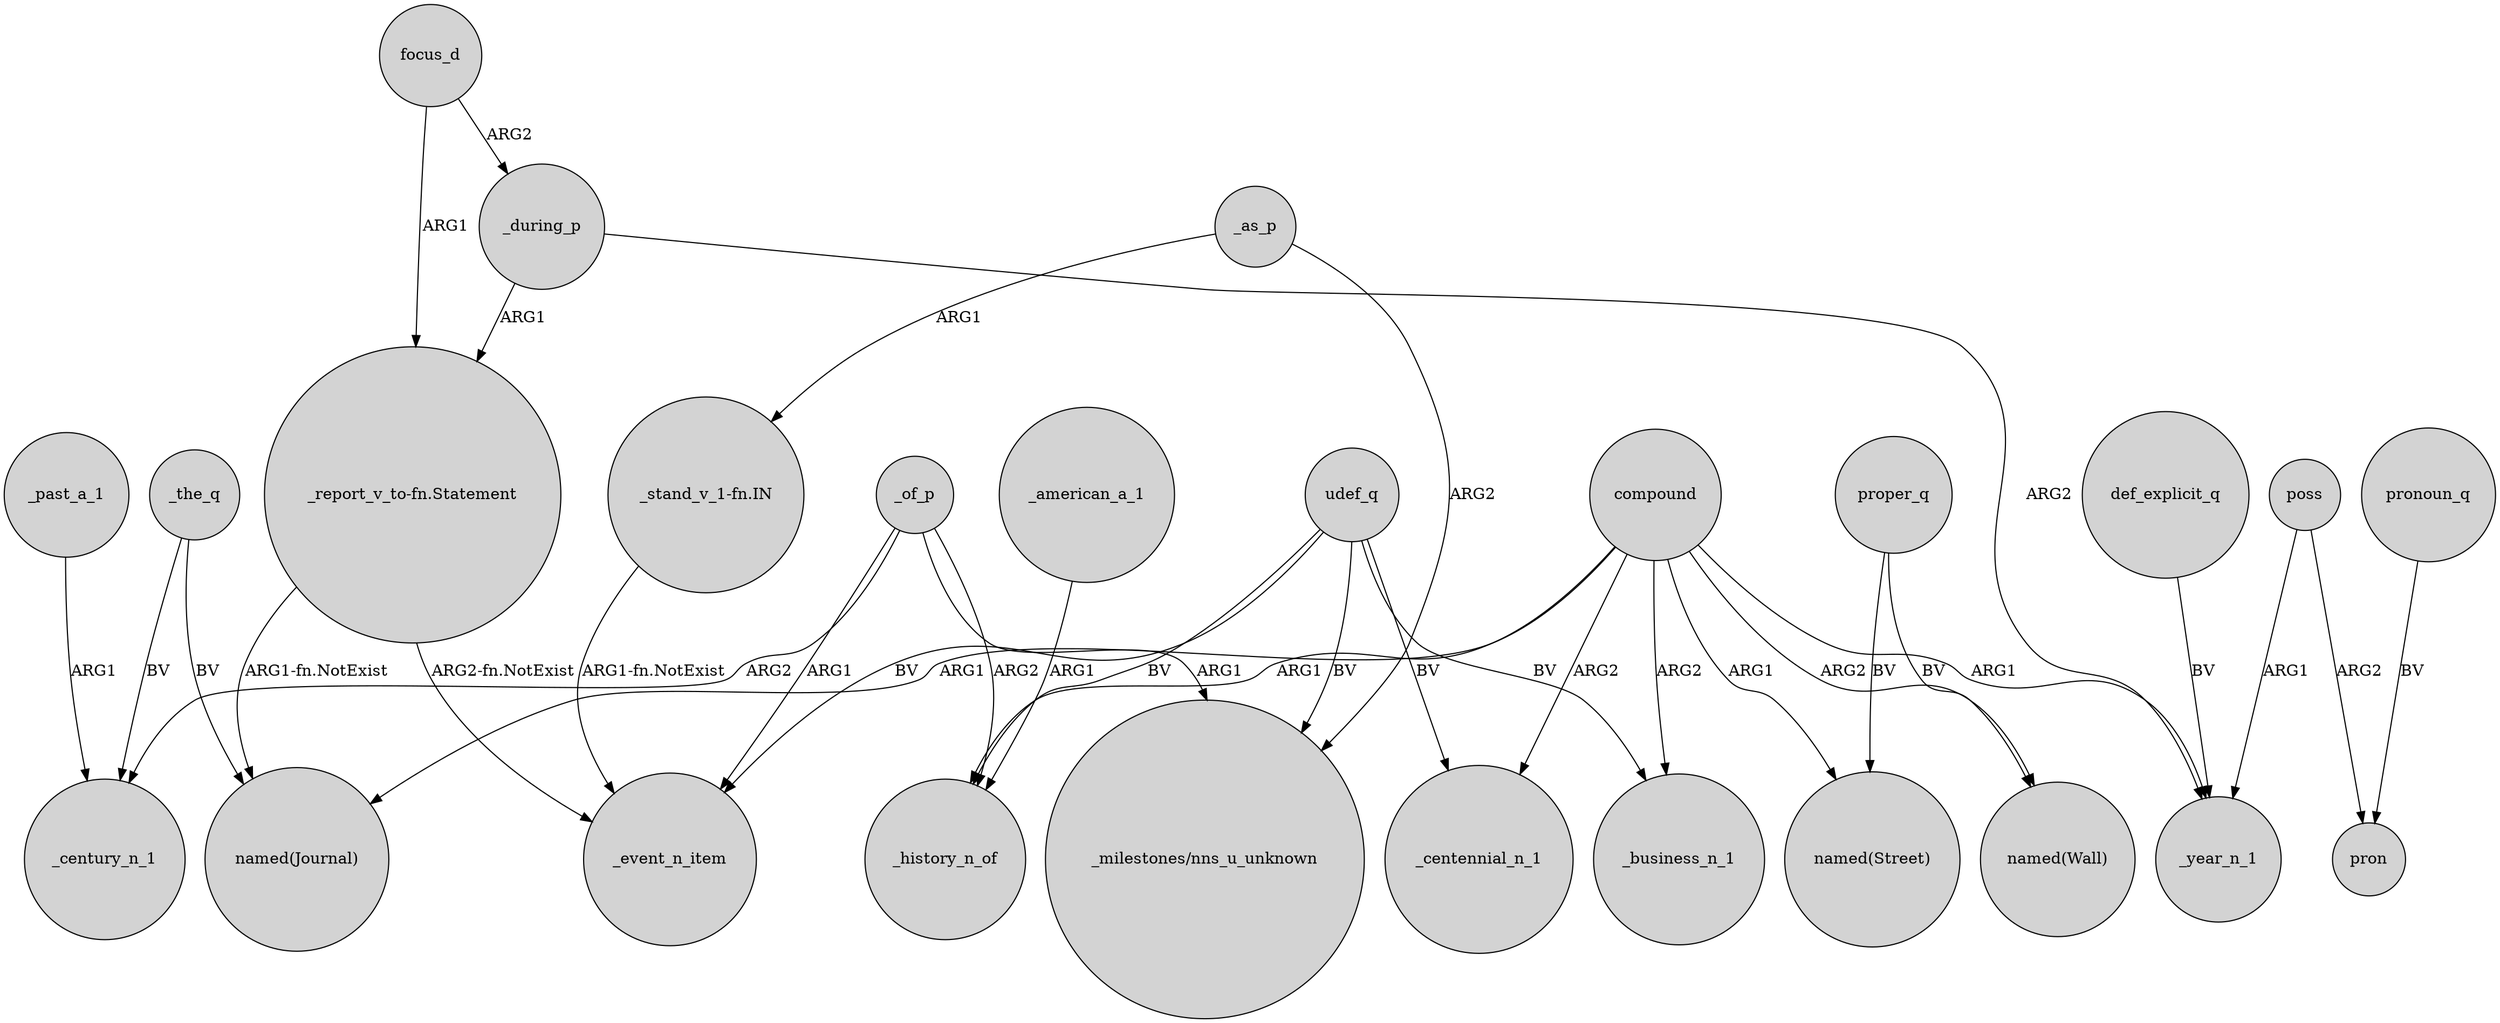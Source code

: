 digraph {
	node [shape=circle style=filled]
	focus_d -> _during_p [label=ARG2]
	_american_a_1 -> _history_n_of [label=ARG1]
	focus_d -> "_report_v_to-fn.Statement" [label=ARG1]
	compound -> "named(Journal)" [label=ARG1]
	compound -> _history_n_of [label=ARG1]
	poss -> pron [label=ARG2]
	udef_q -> _history_n_of [label=BV]
	compound -> "named(Street)" [label=ARG1]
	proper_q -> "named(Wall)" [label=BV]
	_the_q -> "named(Journal)" [label=BV]
	udef_q -> "_milestones/nns_u_unknown" [label=BV]
	_of_p -> "_milestones/nns_u_unknown" [label=ARG1]
	poss -> _year_n_1 [label=ARG1]
	_as_p -> "_stand_v_1-fn.IN" [label=ARG1]
	_of_p -> _event_n_item [label=ARG1]
	proper_q -> "named(Street)" [label=BV]
	_of_p -> _century_n_1 [label=ARG2]
	"_report_v_to-fn.Statement" -> _event_n_item [label="ARG2-fn.NotExist"]
	pronoun_q -> pron [label=BV]
	udef_q -> _centennial_n_1 [label=BV]
	compound -> "named(Wall)" [label=ARG2]
	_during_p -> _year_n_1 [label=ARG2]
	_as_p -> "_milestones/nns_u_unknown" [label=ARG2]
	compound -> _centennial_n_1 [label=ARG2]
	_during_p -> "_report_v_to-fn.Statement" [label=ARG1]
	compound -> _business_n_1 [label=ARG2]
	_the_q -> _century_n_1 [label=BV]
	udef_q -> _business_n_1 [label=BV]
	_of_p -> _history_n_of [label=ARG2]
	_past_a_1 -> _century_n_1 [label=ARG1]
	"_stand_v_1-fn.IN" -> _event_n_item [label="ARG1-fn.NotExist"]
	compound -> _year_n_1 [label=ARG1]
	"_report_v_to-fn.Statement" -> "named(Journal)" [label="ARG1-fn.NotExist"]
	udef_q -> _event_n_item [label=BV]
	def_explicit_q -> _year_n_1 [label=BV]
}
